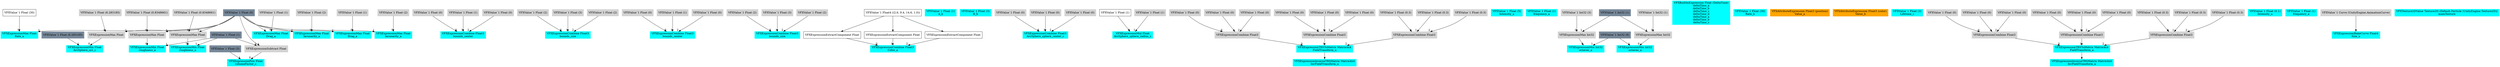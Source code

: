 digraph G {
node0 [shape="box" color="cyan" style="filled" label="VFXExpressionMax Float
Rate_a"]
node1 [shape="box" label="VFXValue`1 Float (30)"]
node2 [shape="box" color="lightslategray" style="filled" label="VFXValue`1 Float (0)"]
node3 [shape="box" color="cyan" style="filled" label="VFXExpressionCombine Float3
bounds_center"]
node4 [shape="box" color="lightgray" style="filled" label="VFXValue`1 Float (0)"]
node5 [shape="box" color="lightgray" style="filled" label="VFXValue`1 Float (1)"]
node6 [shape="box" color="lightgray" style="filled" label="VFXValue`1 Float (0)"]
node7 [shape="box" color="cyan" style="filled" label="VFXExpressionCombine Float3
bounds_size"]
node8 [shape="box" color="lightgray" style="filled" label="VFXValue`1 Float (2)"]
node9 [shape="box" color="lightgray" style="filled" label="VFXValue`1 Float (3)"]
node10 [shape="box" color="lightgray" style="filled" label="VFXValue`1 Float (2)"]
node11 [shape="box" color="cyan" style="filled" label="VFXExpressionCombine Float3
bounds_center"]
node12 [shape="box" color="lightgray" style="filled" label="VFXValue`1 Float (0)"]
node13 [shape="box" color="lightgray" style="filled" label="VFXValue`1 Float (1)"]
node14 [shape="box" color="lightgray" style="filled" label="VFXValue`1 Float (0)"]
node15 [shape="box" color="cyan" style="filled" label="VFXExpressionCombine Float3
bounds_size"]
node16 [shape="box" color="lightgray" style="filled" label="VFXValue`1 Float (2)"]
node17 [shape="box" color="lightgray" style="filled" label="VFXValue`1 Float (3)"]
node18 [shape="box" color="lightgray" style="filled" label="VFXValue`1 Float (2)"]
node19 [shape="box" color="cyan" style="filled" label="VFXExpressionCombine Float3
Color_a"]
node20 [shape="box" label="VFXExpressionExtractComponent Float"]
node21 [shape="box" label="VFXValue`1 Float4 ((2.6, 9.4, 14.6, 1.0))"]
node22 [shape="box" label="VFXExpressionExtractComponent Float"]
node23 [shape="box" label="VFXExpressionExtractComponent Float"]
node24 [shape="box" color="cyan" style="filled" label="VFXValue`1 Float (1)
A_b"]
node25 [shape="box" color="cyan" style="filled" label="VFXValue`1 Float (3)
B_b"]
node26 [shape="box" color="cyan" style="filled" label="VFXExpressionCombine Float3
ArcSphere_sphere_center_c"]
node27 [shape="box" color="lightgray" style="filled" label="VFXValue`1 Float (0)"]
node28 [shape="box" color="lightgray" style="filled" label="VFXValue`1 Float (0)"]
node29 [shape="box" color="lightgray" style="filled" label="VFXValue`1 Float (0)"]
node30 [shape="box" color="cyan" style="filled" label="VFXExpressionMul Float
ArcSphere_sphere_radius_c"]
node31 [shape="box" label="VFXValue`1 Float (1)"]
node32 [shape="box" color="lightgray" style="filled" label="VFXValue`1 Float (1)"]
node33 [shape="box" color="cyan" style="filled" label="VFXExpressionMin Float
ArcSphere_arc_c"]
node34 [shape="box" color="lightgray" style="filled" label="VFXExpressionMax Float"]
node35 [shape="box" color="lightgray" style="filled" label="VFXValue`1 Float (6.283185)"]
node36 [shape="box" color="lightslategray" style="filled" label="VFXValue`1 Float (6.283185)"]
node37 [shape="box" color="cyan" style="filled" label="VFXExpressionPow Float
volumeFactor_c"]
node38 [shape="box" color="lightgray" style="filled" label="VFXExpressionSubtract Float"]
node39 [shape="box" color="lightslategray" style="filled" label="VFXValue`1 Float (1)"]
node40 [shape="box" color="lightslategray" style="filled" label="VFXValue`1 Float (3)"]
node41 [shape="box" color="cyan" style="filled" label="VFXExpressionInverseTRSMatrix Matrix4x4
InvFieldTransform_a"]
node42 [shape="box" color="cyan" style="filled" label="VFXExpressionTRSToMatrix Matrix4x4
FieldTransform_a"]
node43 [shape="box" color="lightgray" style="filled" label="VFXExpressionCombine Float3"]
node44 [shape="box" color="lightgray" style="filled" label="VFXValue`1 Float (0)"]
node45 [shape="box" color="lightgray" style="filled" label="VFXValue`1 Float (0)"]
node46 [shape="box" color="lightgray" style="filled" label="VFXValue`1 Float (0)"]
node47 [shape="box" color="lightgray" style="filled" label="VFXExpressionCombine Float3"]
node48 [shape="box" color="lightgray" style="filled" label="VFXValue`1 Float (0)"]
node49 [shape="box" color="lightgray" style="filled" label="VFXValue`1 Float (0)"]
node50 [shape="box" color="lightgray" style="filled" label="VFXValue`1 Float (0)"]
node51 [shape="box" color="lightgray" style="filled" label="VFXExpressionCombine Float3"]
node52 [shape="box" color="lightgray" style="filled" label="VFXValue`1 Float (0.3)"]
node53 [shape="box" color="lightgray" style="filled" label="VFXValue`1 Float (0.3)"]
node54 [shape="box" color="lightgray" style="filled" label="VFXValue`1 Float (0.3)"]
node55 [shape="box" color="cyan" style="filled" label="VFXValue`1 Float (5)
Intensity_a"]
node56 [shape="box" color="cyan" style="filled" label="VFXExpressionMax Float
Drag_a"]
node57 [shape="box" color="lightgray" style="filled" label="VFXValue`1 Float (1)"]
node58 [shape="box" color="cyan" style="filled" label="VFXValue`1 Float (1)
frequency_a"]
node59 [shape="box" color="cyan" style="filled" label="VFXExpressionMin Int32
octaves_a"]
node60 [shape="box" color="lightgray" style="filled" label="VFXExpressionMax Int32"]
node61 [shape="box" color="lightgray" style="filled" label="VFXValue`1 Int32 (3)"]
node62 [shape="box" color="lightslategray" style="filled" label="VFXValue`1 Int32 (1)"]
node63 [shape="box" color="lightslategray" style="filled" label="VFXValue`1 Int32 (8)"]
node64 [shape="box" color="cyan" style="filled" label="VFXExpressionMin Float
roughness_a"]
node65 [shape="box" color="lightgray" style="filled" label="VFXExpressionMax Float"]
node66 [shape="box" color="lightgray" style="filled" label="VFXValue`1 Float (0.8348661)"]
node67 [shape="box" color="cyan" style="filled" label="VFXExpressionMax Float
lacunarity_a"]
node68 [shape="box" color="lightgray" style="filled" label="VFXValue`1 Float (2)"]
node69 [shape="box" color="cyan" style="filled" label="VFXBuiltInExpression Float (DeltaTime)
deltaTime_a
deltaTime_b
deltaTime_c
deltaTime_d
deltaTime_a
deltaTime_b
deltaTime_c"]
node70 [shape="box" color="cyan" style="filled" label="VFXValue`1 Float (30)
Rate_b"]
node71 [shape="box" color="orange" style="filled" label="VFXAttributeExpression Float3 (position)
Value_a"]
node72 [shape="box" color="orange" style="filled" label="VFXAttributeExpression Float3 (color)
Value_b"]
node73 [shape="box" color="cyan" style="filled" label="VFXValue`1 Float (3)
Lifetime_c"]
node74 [shape="box" color="cyan" style="filled" label="VFXExpressionInverseTRSMatrix Matrix4x4
InvFieldTransform_a"]
node75 [shape="box" color="cyan" style="filled" label="VFXExpressionTRSToMatrix Matrix4x4
FieldTransform_a"]
node76 [shape="box" color="lightgray" style="filled" label="VFXExpressionCombine Float3"]
node77 [shape="box" color="lightgray" style="filled" label="VFXValue`1 Float (0)"]
node78 [shape="box" color="lightgray" style="filled" label="VFXValue`1 Float (0)"]
node79 [shape="box" color="lightgray" style="filled" label="VFXValue`1 Float (0)"]
node80 [shape="box" color="lightgray" style="filled" label="VFXExpressionCombine Float3"]
node81 [shape="box" color="lightgray" style="filled" label="VFXValue`1 Float (0)"]
node82 [shape="box" color="lightgray" style="filled" label="VFXValue`1 Float (0)"]
node83 [shape="box" color="lightgray" style="filled" label="VFXValue`1 Float (0)"]
node84 [shape="box" color="lightgray" style="filled" label="VFXExpressionCombine Float3"]
node85 [shape="box" color="lightgray" style="filled" label="VFXValue`1 Float (0.3)"]
node86 [shape="box" color="lightgray" style="filled" label="VFXValue`1 Float (0.3)"]
node87 [shape="box" color="lightgray" style="filled" label="VFXValue`1 Float (0.3)"]
node88 [shape="box" color="cyan" style="filled" label="VFXValue`1 Float (0.1)
Intensity_a"]
node89 [shape="box" color="cyan" style="filled" label="VFXExpressionMax Float
Drag_a"]
node90 [shape="box" color="lightgray" style="filled" label="VFXValue`1 Float (1)"]
node91 [shape="box" color="cyan" style="filled" label="VFXValue`1 Float (1)
frequency_a"]
node92 [shape="box" color="cyan" style="filled" label="VFXExpressionMin Int32
octaves_a"]
node93 [shape="box" color="lightgray" style="filled" label="VFXExpressionMax Int32"]
node94 [shape="box" color="lightgray" style="filled" label="VFXValue`1 Int32 (1)"]
node95 [shape="box" color="cyan" style="filled" label="VFXExpressionMin Float
roughness_a"]
node96 [shape="box" color="lightgray" style="filled" label="VFXExpressionMax Float"]
node97 [shape="box" color="lightgray" style="filled" label="VFXValue`1 Float (0.8348661)"]
node98 [shape="box" color="cyan" style="filled" label="VFXExpressionMax Float
lacunarity_a"]
node99 [shape="box" color="lightgray" style="filled" label="VFXValue`1 Float (2)"]
node100 [shape="box" color="cyan" style="filled" label="VFXExpressionBakeCurve Float4
Size_a"]
node101 [shape="box" color="lightgray" style="filled" label="VFXValue`1 Curve (UnityEngine.AnimationCurve)"]
node102 [shape="box" color="cyan" style="filled" label="VFXTexture2DValue Texture2D (Default-Particle (UnityEngine.Texture2D))
mainTexture"]
node1 -> node0 [headlabel="0"]
node2 -> node0 [headlabel="1"]
node4 -> node3 [headlabel="0"]
node5 -> node3 [headlabel="1"]
node6 -> node3 [headlabel="2"]
node8 -> node7 [headlabel="0"]
node9 -> node7 [headlabel="1"]
node10 -> node7 [headlabel="2"]
node12 -> node11 [headlabel="0"]
node13 -> node11 [headlabel="1"]
node14 -> node11 [headlabel="2"]
node16 -> node15 [headlabel="0"]
node17 -> node15 [headlabel="1"]
node18 -> node15 [headlabel="2"]
node20 -> node19 [headlabel="0"]
node22 -> node19 [headlabel="1"]
node23 -> node19 [headlabel="2"]
node21 -> node20 
node21 -> node22 
node21 -> node23 
node27 -> node26 [headlabel="0"]
node28 -> node26 [headlabel="1"]
node29 -> node26 [headlabel="2"]
node31 -> node30 [headlabel="0"]
node32 -> node30 [headlabel="1"]
node34 -> node33 [headlabel="0"]
node36 -> node33 [headlabel="1"]
node35 -> node34 [headlabel="0"]
node2 -> node34 [headlabel="1"]
node38 -> node37 [headlabel="0"]
node40 -> node37 [headlabel="1"]
node39 -> node38 [headlabel="0"]
node2 -> node38 [headlabel="1"]
node42 -> node41 
node43 -> node42 [headlabel="0"]
node47 -> node42 [headlabel="1"]
node51 -> node42 [headlabel="2"]
node44 -> node43 [headlabel="0"]
node45 -> node43 [headlabel="1"]
node46 -> node43 [headlabel="2"]
node48 -> node47 [headlabel="0"]
node49 -> node47 [headlabel="1"]
node50 -> node47 [headlabel="2"]
node52 -> node51 [headlabel="0"]
node53 -> node51 [headlabel="1"]
node54 -> node51 [headlabel="2"]
node57 -> node56 [headlabel="0"]
node2 -> node56 [headlabel="1"]
node60 -> node59 [headlabel="0"]
node63 -> node59 [headlabel="1"]
node61 -> node60 [headlabel="0"]
node62 -> node60 [headlabel="1"]
node65 -> node64 [headlabel="0"]
node39 -> node64 [headlabel="1"]
node66 -> node65 [headlabel="0"]
node2 -> node65 [headlabel="1"]
node68 -> node67 [headlabel="0"]
node2 -> node67 [headlabel="1"]
node75 -> node74 
node76 -> node75 [headlabel="0"]
node80 -> node75 [headlabel="1"]
node84 -> node75 [headlabel="2"]
node77 -> node76 [headlabel="0"]
node78 -> node76 [headlabel="1"]
node79 -> node76 [headlabel="2"]
node81 -> node80 [headlabel="0"]
node82 -> node80 [headlabel="1"]
node83 -> node80 [headlabel="2"]
node85 -> node84 [headlabel="0"]
node86 -> node84 [headlabel="1"]
node87 -> node84 [headlabel="2"]
node90 -> node89 [headlabel="0"]
node2 -> node89 [headlabel="1"]
node93 -> node92 [headlabel="0"]
node63 -> node92 [headlabel="1"]
node94 -> node93 [headlabel="0"]
node62 -> node93 [headlabel="1"]
node96 -> node95 [headlabel="0"]
node39 -> node95 [headlabel="1"]
node97 -> node96 [headlabel="0"]
node2 -> node96 [headlabel="1"]
node99 -> node98 [headlabel="0"]
node2 -> node98 [headlabel="1"]
node101 -> node100 
}
